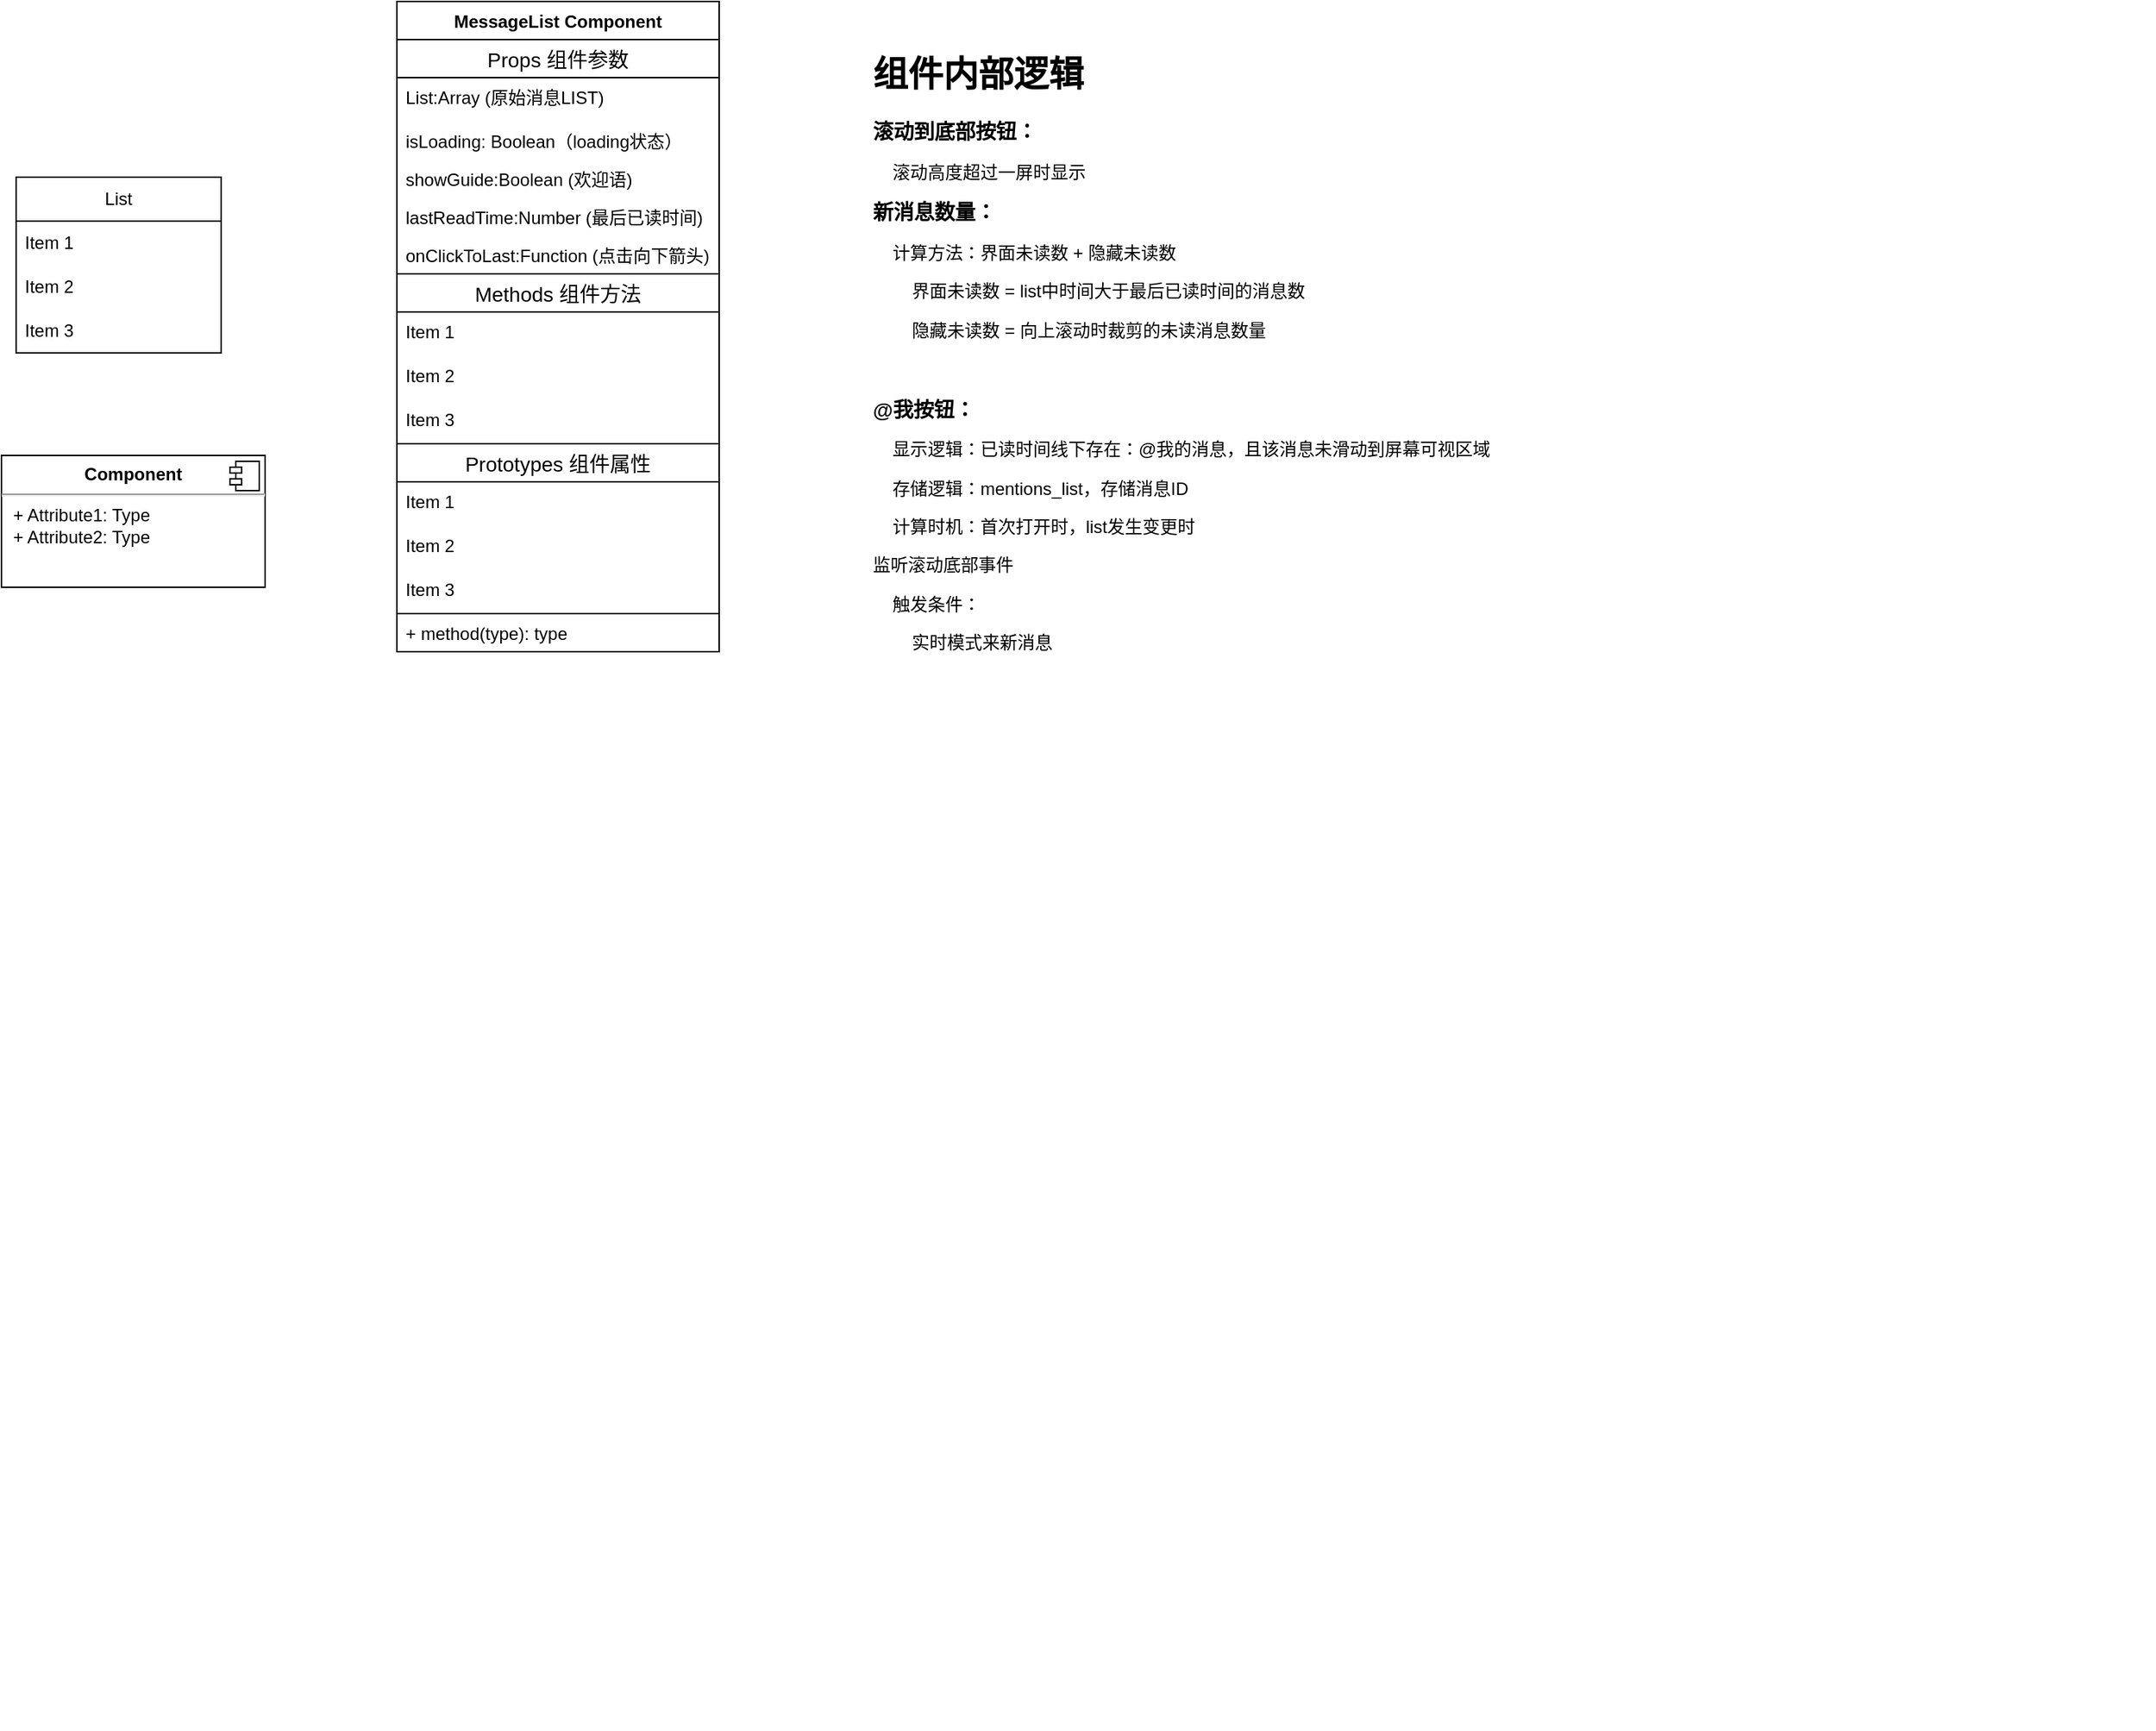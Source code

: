 <mxfile version="23.1.6" type="github">
  <diagram name="第 1 页" id="f7INJ1mIibgS1OLAGRGq">
    <mxGraphModel dx="1050" dy="565" grid="1" gridSize="10" guides="1" tooltips="1" connect="1" arrows="1" fold="1" page="1" pageScale="1" pageWidth="827" pageHeight="1169" math="0" shadow="0">
      <root>
        <mxCell id="0" />
        <mxCell id="1" parent="0" />
        <mxCell id="w1ZklpOtE93hVU6Mlt67-1" value="List" style="swimlane;fontStyle=0;childLayout=stackLayout;horizontal=1;startSize=30;horizontalStack=0;resizeParent=1;resizeParentMax=0;resizeLast=0;collapsible=1;marginBottom=0;whiteSpace=wrap;html=1;" vertex="1" parent="1">
          <mxGeometry x="60" y="210" width="140" height="120" as="geometry" />
        </mxCell>
        <mxCell id="w1ZklpOtE93hVU6Mlt67-2" value="Item 1" style="text;strokeColor=none;fillColor=none;align=left;verticalAlign=middle;spacingLeft=4;spacingRight=4;overflow=hidden;points=[[0,0.5],[1,0.5]];portConstraint=eastwest;rotatable=0;whiteSpace=wrap;html=1;" vertex="1" parent="w1ZklpOtE93hVU6Mlt67-1">
          <mxGeometry y="30" width="140" height="30" as="geometry" />
        </mxCell>
        <mxCell id="w1ZklpOtE93hVU6Mlt67-3" value="Item 2" style="text;strokeColor=none;fillColor=none;align=left;verticalAlign=middle;spacingLeft=4;spacingRight=4;overflow=hidden;points=[[0,0.5],[1,0.5]];portConstraint=eastwest;rotatable=0;whiteSpace=wrap;html=1;" vertex="1" parent="w1ZklpOtE93hVU6Mlt67-1">
          <mxGeometry y="60" width="140" height="30" as="geometry" />
        </mxCell>
        <mxCell id="w1ZklpOtE93hVU6Mlt67-4" value="Item 3" style="text;strokeColor=none;fillColor=none;align=left;verticalAlign=middle;spacingLeft=4;spacingRight=4;overflow=hidden;points=[[0,0.5],[1,0.5]];portConstraint=eastwest;rotatable=0;whiteSpace=wrap;html=1;" vertex="1" parent="w1ZklpOtE93hVU6Mlt67-1">
          <mxGeometry y="90" width="140" height="30" as="geometry" />
        </mxCell>
        <mxCell id="w1ZklpOtE93hVU6Mlt67-5" value="&lt;p style=&quot;margin:0px;margin-top:6px;text-align:center;&quot;&gt;&lt;b&gt;Component&lt;/b&gt;&lt;/p&gt;&lt;hr/&gt;&lt;p style=&quot;margin:0px;margin-left:8px;&quot;&gt;+ Attribute1: Type&lt;br/&gt;+ Attribute2: Type&lt;/p&gt;" style="align=left;overflow=fill;html=1;dropTarget=0;whiteSpace=wrap;" vertex="1" parent="1">
          <mxGeometry x="50" y="400" width="180" height="90" as="geometry" />
        </mxCell>
        <mxCell id="w1ZklpOtE93hVU6Mlt67-6" value="" style="shape=component;jettyWidth=8;jettyHeight=4;" vertex="1" parent="w1ZklpOtE93hVU6Mlt67-5">
          <mxGeometry x="1" width="20" height="20" relative="1" as="geometry">
            <mxPoint x="-24" y="4" as="offset" />
          </mxGeometry>
        </mxCell>
        <mxCell id="w1ZklpOtE93hVU6Mlt67-7" value="MessageList Component" style="swimlane;fontStyle=1;align=center;verticalAlign=top;childLayout=stackLayout;horizontal=1;startSize=26;horizontalStack=0;resizeParent=1;resizeParentMax=0;resizeLast=0;collapsible=1;marginBottom=0;whiteSpace=wrap;html=1;" vertex="1" parent="1">
          <mxGeometry x="320" y="90" width="220" height="444" as="geometry" />
        </mxCell>
        <mxCell id="w1ZklpOtE93hVU6Mlt67-15" value="Props 组件参数" style="swimlane;fontStyle=0;childLayout=stackLayout;horizontal=1;startSize=26;horizontalStack=0;resizeParent=1;resizeParentMax=0;resizeLast=0;collapsible=1;marginBottom=0;align=center;fontSize=14;" vertex="1" parent="w1ZklpOtE93hVU6Mlt67-7">
          <mxGeometry y="26" width="220" height="160" as="geometry" />
        </mxCell>
        <mxCell id="w1ZklpOtE93hVU6Mlt67-16" value="List:Array (原始消息LIST)" style="text;strokeColor=none;fillColor=none;spacingLeft=4;spacingRight=4;overflow=hidden;rotatable=0;points=[[0,0.5],[1,0.5]];portConstraint=eastwest;fontSize=12;whiteSpace=wrap;html=1;" vertex="1" parent="w1ZklpOtE93hVU6Mlt67-15">
          <mxGeometry y="26" width="220" height="30" as="geometry" />
        </mxCell>
        <mxCell id="w1ZklpOtE93hVU6Mlt67-11" value="isLoading: Boolean（loading状态）" style="text;strokeColor=none;fillColor=none;align=left;verticalAlign=top;spacingLeft=4;spacingRight=4;overflow=hidden;rotatable=0;points=[[0,0.5],[1,0.5]];portConstraint=eastwest;whiteSpace=wrap;html=1;" vertex="1" parent="w1ZklpOtE93hVU6Mlt67-15">
          <mxGeometry y="56" width="220" height="26" as="geometry" />
        </mxCell>
        <mxCell id="w1ZklpOtE93hVU6Mlt67-27" value="showGuide:Boolean (欢迎语)" style="text;strokeColor=none;fillColor=none;align=left;verticalAlign=top;spacingLeft=4;spacingRight=4;overflow=hidden;rotatable=0;points=[[0,0.5],[1,0.5]];portConstraint=eastwest;whiteSpace=wrap;html=1;" vertex="1" parent="w1ZklpOtE93hVU6Mlt67-15">
          <mxGeometry y="82" width="220" height="26" as="geometry" />
        </mxCell>
        <mxCell id="w1ZklpOtE93hVU6Mlt67-31" value="lastReadTime:Number (最后已读时间)" style="text;strokeColor=none;fillColor=none;align=left;verticalAlign=top;spacingLeft=4;spacingRight=4;overflow=hidden;rotatable=0;points=[[0,0.5],[1,0.5]];portConstraint=eastwest;whiteSpace=wrap;html=1;" vertex="1" parent="w1ZklpOtE93hVU6Mlt67-15">
          <mxGeometry y="108" width="220" height="26" as="geometry" />
        </mxCell>
        <mxCell id="w1ZklpOtE93hVU6Mlt67-28" value="onClickToLast:Function (点击向下箭头)" style="text;strokeColor=none;fillColor=none;align=left;verticalAlign=top;spacingLeft=4;spacingRight=4;overflow=hidden;rotatable=0;points=[[0,0.5],[1,0.5]];portConstraint=eastwest;whiteSpace=wrap;html=1;" vertex="1" parent="w1ZklpOtE93hVU6Mlt67-15">
          <mxGeometry y="134" width="220" height="26" as="geometry" />
        </mxCell>
        <mxCell id="w1ZklpOtE93hVU6Mlt67-19" value="Methods 组件方法" style="swimlane;fontStyle=0;childLayout=stackLayout;horizontal=1;startSize=26;horizontalStack=0;resizeParent=1;resizeParentMax=0;resizeLast=0;collapsible=1;marginBottom=0;align=center;fontSize=14;" vertex="1" parent="w1ZklpOtE93hVU6Mlt67-7">
          <mxGeometry y="186" width="220" height="116" as="geometry" />
        </mxCell>
        <mxCell id="w1ZklpOtE93hVU6Mlt67-20" value="Item 1" style="text;strokeColor=none;fillColor=none;spacingLeft=4;spacingRight=4;overflow=hidden;rotatable=0;points=[[0,0.5],[1,0.5]];portConstraint=eastwest;fontSize=12;whiteSpace=wrap;html=1;" vertex="1" parent="w1ZklpOtE93hVU6Mlt67-19">
          <mxGeometry y="26" width="220" height="30" as="geometry" />
        </mxCell>
        <mxCell id="w1ZklpOtE93hVU6Mlt67-21" value="Item 2" style="text;strokeColor=none;fillColor=none;spacingLeft=4;spacingRight=4;overflow=hidden;rotatable=0;points=[[0,0.5],[1,0.5]];portConstraint=eastwest;fontSize=12;whiteSpace=wrap;html=1;" vertex="1" parent="w1ZklpOtE93hVU6Mlt67-19">
          <mxGeometry y="56" width="220" height="30" as="geometry" />
        </mxCell>
        <mxCell id="w1ZklpOtE93hVU6Mlt67-22" value="Item 3" style="text;strokeColor=none;fillColor=none;spacingLeft=4;spacingRight=4;overflow=hidden;rotatable=0;points=[[0,0.5],[1,0.5]];portConstraint=eastwest;fontSize=12;whiteSpace=wrap;html=1;" vertex="1" parent="w1ZklpOtE93hVU6Mlt67-19">
          <mxGeometry y="86" width="220" height="30" as="geometry" />
        </mxCell>
        <mxCell id="w1ZklpOtE93hVU6Mlt67-23" value="Prototypes 组件属性" style="swimlane;fontStyle=0;childLayout=stackLayout;horizontal=1;startSize=26;horizontalStack=0;resizeParent=1;resizeParentMax=0;resizeLast=0;collapsible=1;marginBottom=0;align=center;fontSize=14;" vertex="1" parent="w1ZklpOtE93hVU6Mlt67-7">
          <mxGeometry y="302" width="220" height="116" as="geometry" />
        </mxCell>
        <mxCell id="w1ZklpOtE93hVU6Mlt67-24" value="Item 1" style="text;strokeColor=none;fillColor=none;spacingLeft=4;spacingRight=4;overflow=hidden;rotatable=0;points=[[0,0.5],[1,0.5]];portConstraint=eastwest;fontSize=12;whiteSpace=wrap;html=1;" vertex="1" parent="w1ZklpOtE93hVU6Mlt67-23">
          <mxGeometry y="26" width="220" height="30" as="geometry" />
        </mxCell>
        <mxCell id="w1ZklpOtE93hVU6Mlt67-25" value="Item 2" style="text;strokeColor=none;fillColor=none;spacingLeft=4;spacingRight=4;overflow=hidden;rotatable=0;points=[[0,0.5],[1,0.5]];portConstraint=eastwest;fontSize=12;whiteSpace=wrap;html=1;" vertex="1" parent="w1ZklpOtE93hVU6Mlt67-23">
          <mxGeometry y="56" width="220" height="30" as="geometry" />
        </mxCell>
        <mxCell id="w1ZklpOtE93hVU6Mlt67-26" value="Item 3" style="text;strokeColor=none;fillColor=none;spacingLeft=4;spacingRight=4;overflow=hidden;rotatable=0;points=[[0,0.5],[1,0.5]];portConstraint=eastwest;fontSize=12;whiteSpace=wrap;html=1;" vertex="1" parent="w1ZklpOtE93hVU6Mlt67-23">
          <mxGeometry y="86" width="220" height="30" as="geometry" />
        </mxCell>
        <mxCell id="w1ZklpOtE93hVU6Mlt67-10" value="+ method(type): type" style="text;strokeColor=none;fillColor=none;align=left;verticalAlign=top;spacingLeft=4;spacingRight=4;overflow=hidden;rotatable=0;points=[[0,0.5],[1,0.5]];portConstraint=eastwest;whiteSpace=wrap;html=1;" vertex="1" parent="w1ZklpOtE93hVU6Mlt67-7">
          <mxGeometry y="418" width="220" height="26" as="geometry" />
        </mxCell>
        <mxCell id="w1ZklpOtE93hVU6Mlt67-30" value="&lt;h1&gt;组件内部逻辑&lt;br&gt;&lt;/h1&gt;&lt;p&gt;&lt;b&gt;&lt;font style=&quot;font-size: 14px;&quot;&gt;滚动到底部按钮：&lt;/font&gt;&lt;/b&gt;&lt;/p&gt;&lt;p&gt;&lt;span style=&quot;&quot;&gt;&lt;span style=&quot;white-space: pre;&quot;&gt;&amp;nbsp;&amp;nbsp;&amp;nbsp;&amp;nbsp;&lt;/span&gt;&lt;/span&gt;滚动高度超过一屏时显示&lt;/p&gt;&lt;p&gt;&lt;font style=&quot;font-size: 14px;&quot;&gt;&lt;b&gt;新消息数量：&lt;/b&gt;&lt;/font&gt;&lt;/p&gt;&lt;p&gt;&lt;span style=&quot;&quot;&gt;&lt;span style=&quot;white-space: pre;&quot;&gt;&amp;nbsp;&amp;nbsp;&amp;nbsp;&amp;nbsp;计算方法：界面未读数 + 隐藏未读数&lt;/span&gt;&lt;/span&gt;&lt;br&gt;&lt;/p&gt;&lt;p&gt;&lt;span style=&quot;white-space: pre;&quot;&gt;&#x9;&lt;/span&gt;界面未读数 = list中时间大于最后已读时间的消息数&lt;br&gt;&lt;/p&gt;&lt;p&gt;&lt;span style=&quot;white-space: pre;&quot;&gt;&#x9;&lt;/span&gt;隐藏未读数 = 向上滚动时裁剪的未读消息数量&lt;br&gt;&lt;/p&gt;&lt;p&gt;&lt;br&gt;&lt;/p&gt;&lt;p style=&quot;border-color: var(--border-color);&quot;&gt;&lt;font style=&quot;border-color: var(--border-color); font-size: 14px;&quot;&gt;&lt;b style=&quot;border-color: var(--border-color);&quot;&gt;@我按钮：&lt;/b&gt;&lt;/font&gt;&lt;/p&gt;&lt;p style=&quot;border-color: var(--border-color);&quot;&gt;&lt;span style=&quot;white-space: pre;&quot;&gt;&amp;nbsp;&amp;nbsp;&amp;nbsp;&amp;nbsp;显示逻辑：已读时间线下存在：@我的消息，且该消息未滑动到屏幕可视区域&lt;/span&gt;&lt;/p&gt;&lt;p style=&quot;border-color: var(--border-color);&quot;&gt;&amp;nbsp; &amp;nbsp; 存储逻辑：mentions_list，存储消息ID&lt;/p&gt;&lt;p style=&quot;border-color: var(--border-color);&quot;&gt;&amp;nbsp; &amp;nbsp; 计算时机：首次打开时，list发生变更时&lt;/p&gt;&lt;p style=&quot;border-color: var(--border-color);&quot;&gt;监听滚动底部事件&lt;/p&gt;&lt;p style=&quot;border-color: var(--border-color);&quot;&gt;&amp;nbsp; &amp;nbsp; 触发条件：&lt;/p&gt;&lt;p style=&quot;border-color: var(--border-color);&quot;&gt;&amp;nbsp; &amp;nbsp; &amp;nbsp; &amp;nbsp; 实时模式来新消息&lt;/p&gt;&lt;p style=&quot;border-color: var(--border-color);&quot;&gt;&lt;br&gt;&lt;/p&gt;" style="text;html=1;spacing=5;spacingTop=-20;whiteSpace=wrap;overflow=hidden;rounded=0;" vertex="1" parent="1">
          <mxGeometry x="640" y="120" width="880" height="1150" as="geometry" />
        </mxCell>
      </root>
    </mxGraphModel>
  </diagram>
</mxfile>

